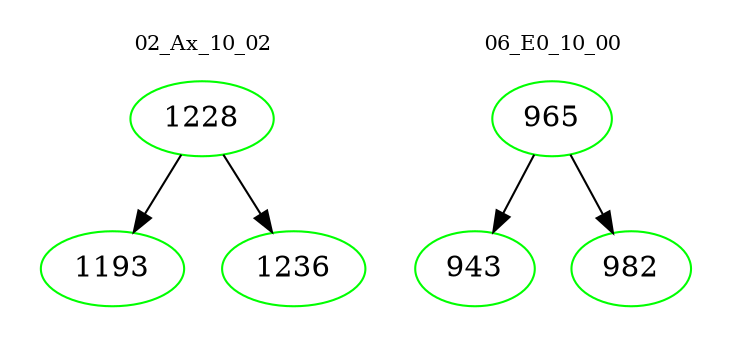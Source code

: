digraph{
subgraph cluster_0 {
color = white
label = "02_Ax_10_02";
fontsize=10;
T0_1228 [label="1228", color="green"]
T0_1228 -> T0_1193 [color="black"]
T0_1193 [label="1193", color="green"]
T0_1228 -> T0_1236 [color="black"]
T0_1236 [label="1236", color="green"]
}
subgraph cluster_1 {
color = white
label = "06_E0_10_00";
fontsize=10;
T1_965 [label="965", color="green"]
T1_965 -> T1_943 [color="black"]
T1_943 [label="943", color="green"]
T1_965 -> T1_982 [color="black"]
T1_982 [label="982", color="green"]
}
}

